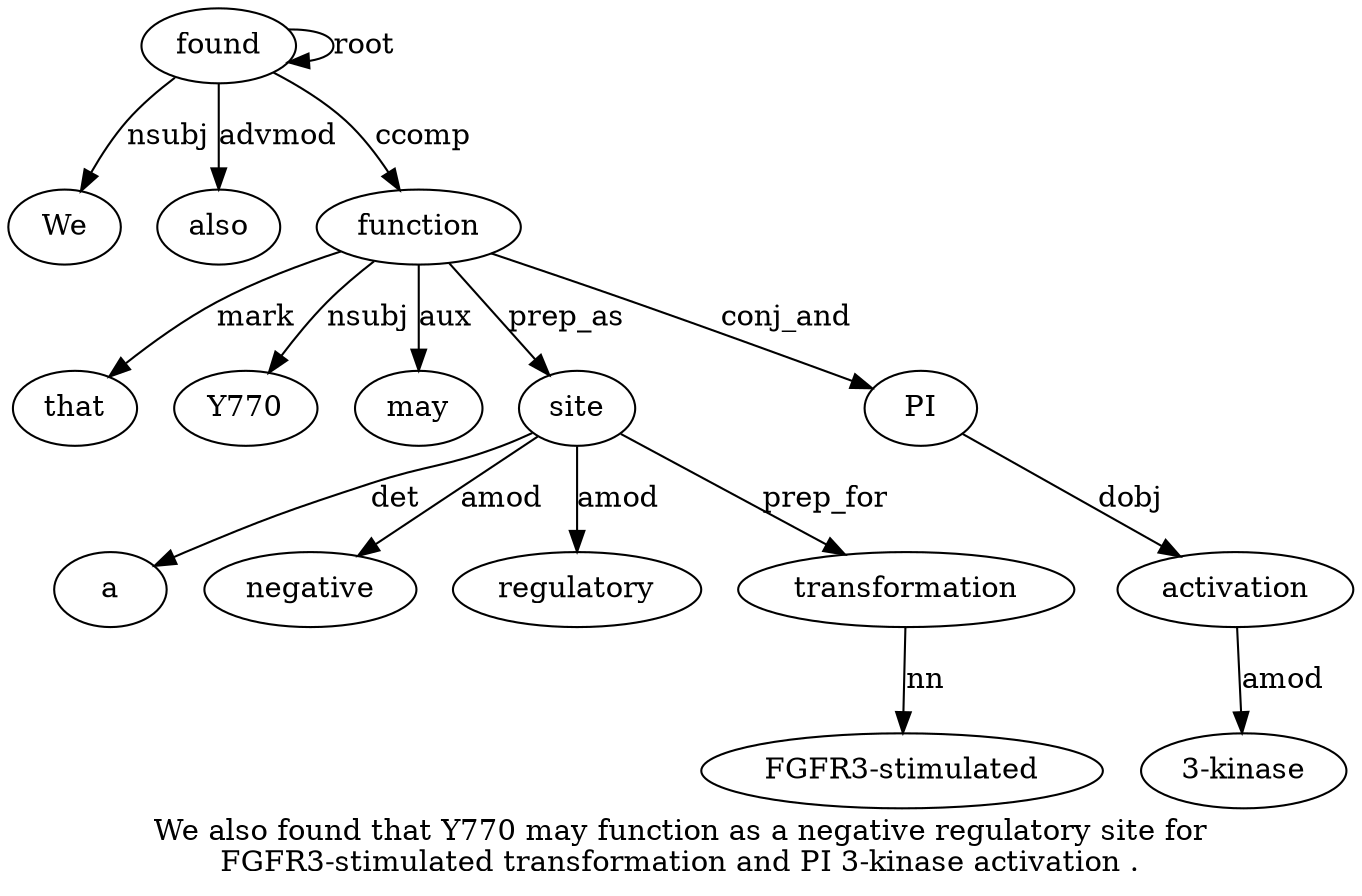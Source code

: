 digraph "We also found that Y770 may function as a negative regulatory site for FGFR3-stimulated transformation and PI 3-kinase activation ." {
label="We also found that Y770 may function as a negative regulatory site for
FGFR3-stimulated transformation and PI 3-kinase activation .";
found3 [style=filled, fillcolor=white, label=found];
We1 [style=filled, fillcolor=white, label=We];
found3 -> We1  [label=nsubj];
also2 [style=filled, fillcolor=white, label=also];
found3 -> also2  [label=advmod];
found3 -> found3  [label=root];
function7 [style=filled, fillcolor=white, label=function];
that4 [style=filled, fillcolor=white, label=that];
function7 -> that4  [label=mark];
Y7705 [style=filled, fillcolor=white, label=Y770];
function7 -> Y7705  [label=nsubj];
may6 [style=filled, fillcolor=white, label=may];
function7 -> may6  [label=aux];
found3 -> function7  [label=ccomp];
site12 [style=filled, fillcolor=white, label=site];
a9 [style=filled, fillcolor=white, label=a];
site12 -> a9  [label=det];
negative10 [style=filled, fillcolor=white, label=negative];
site12 -> negative10  [label=amod];
regulatory11 [style=filled, fillcolor=white, label=regulatory];
site12 -> regulatory11  [label=amod];
function7 -> site12  [label=prep_as];
transformation15 [style=filled, fillcolor=white, label=transformation];
"FGFR3-stimulated14" [style=filled, fillcolor=white, label="FGFR3-stimulated"];
transformation15 -> "FGFR3-stimulated14"  [label=nn];
site12 -> transformation15  [label=prep_for];
PI17 [style=filled, fillcolor=white, label=PI];
function7 -> PI17  [label=conj_and];
activation19 [style=filled, fillcolor=white, label=activation];
"3-kinase18" [style=filled, fillcolor=white, label="3-kinase"];
activation19 -> "3-kinase18"  [label=amod];
PI17 -> activation19  [label=dobj];
}
